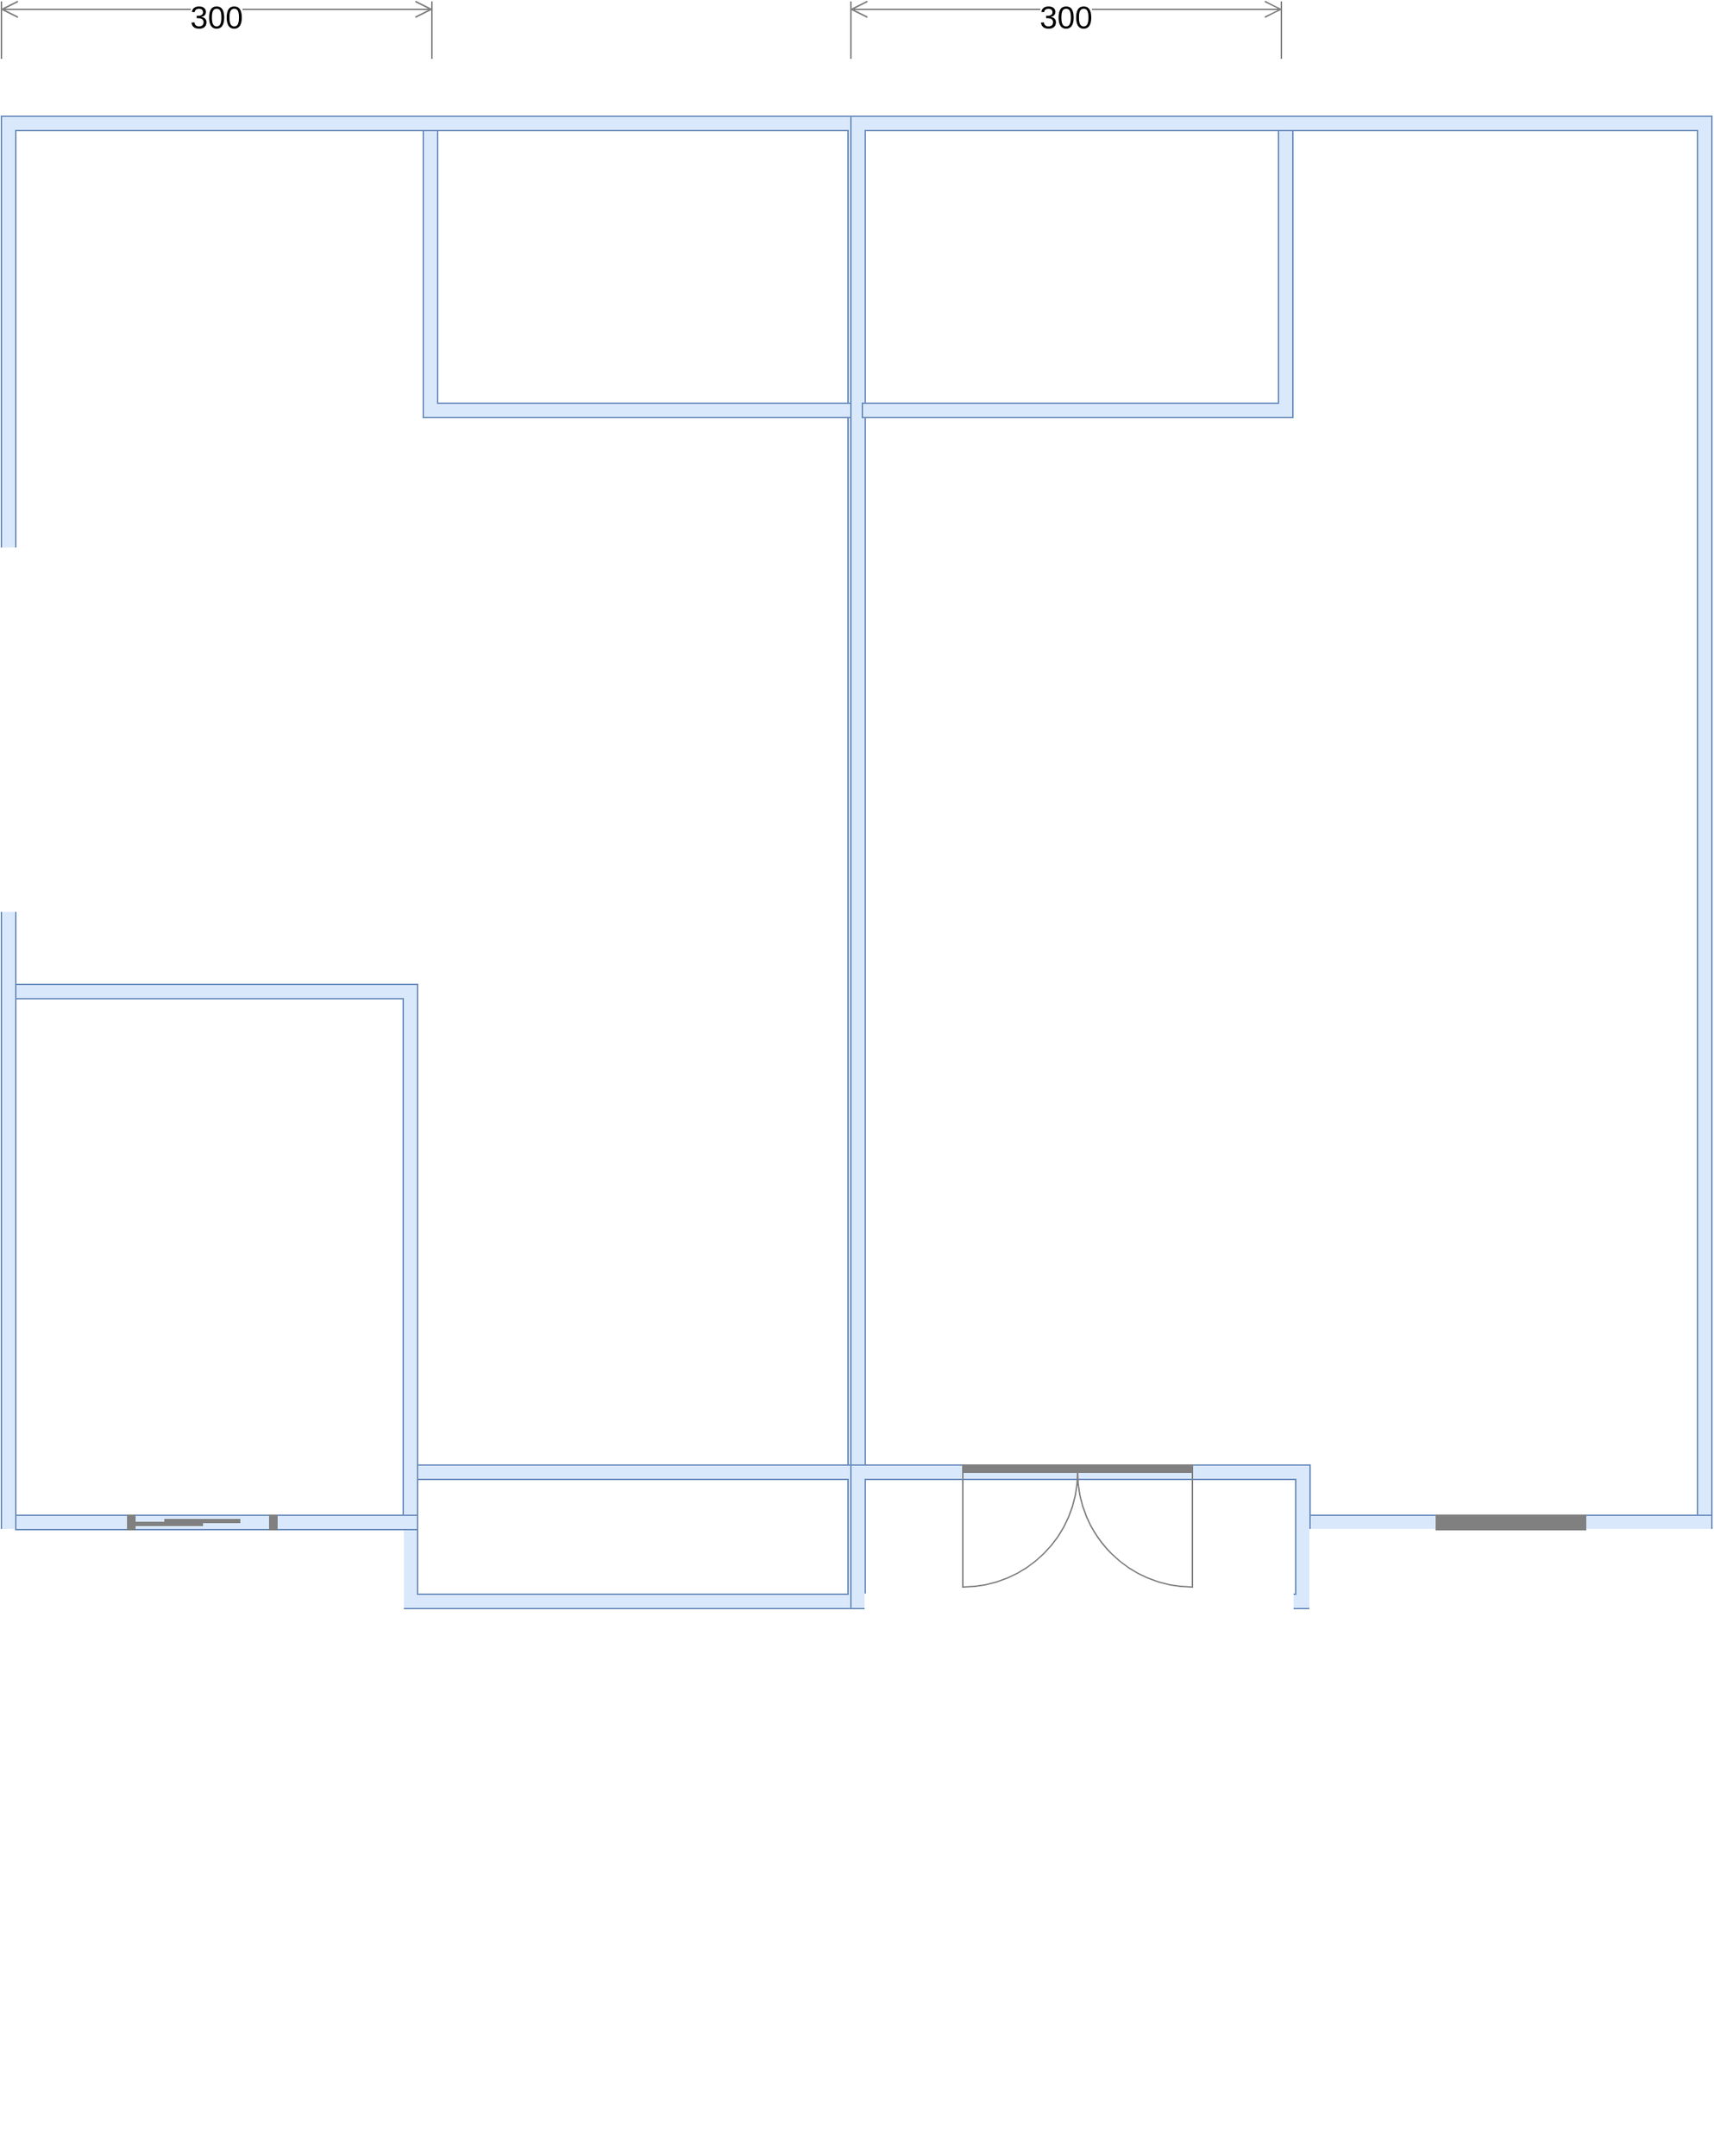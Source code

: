 <mxfile version="14.6.12" type="github">
  <diagram id="v63XBEOkOBMufux7_ZZ_" name="第 1 页">
    <mxGraphModel dx="2310" dy="1502" grid="1" gridSize="10" guides="1" tooltips="1" connect="1" arrows="1" fold="1" page="1" pageScale="1" pageWidth="827" pageHeight="1169" math="0" shadow="0">
      <root>
        <mxCell id="0" />
        <mxCell id="1" parent="0" />
        <mxCell id="KmhT8lnh6dDC9P2NyMov-1" value="" style="verticalLabelPosition=bottom;html=1;verticalAlign=top;align=center;shape=mxgraph.floorplan.room;fillColor=#dae8fc;sketch=0;shadow=0;strokeColor=#6c8ebf;" vertex="1" parent="1">
          <mxGeometry x="120" y="160" width="600" height="1040" as="geometry" />
        </mxCell>
        <mxCell id="KmhT8lnh6dDC9P2NyMov-4" value="" style="verticalLabelPosition=bottom;html=1;verticalAlign=top;align=center;shape=mxgraph.floorplan.room;fillColor=#dae8fc;shadow=0;sketch=0;strokeColor=#6c8ebf;strokeWidth=1;" vertex="1" parent="1">
          <mxGeometry x="400" y="1100" width="320" height="100" as="geometry" />
        </mxCell>
        <mxCell id="KmhT8lnh6dDC9P2NyMov-7" value="" style="rounded=0;whiteSpace=wrap;html=1;shadow=0;sketch=0;strokeColor=#FFFFFF;strokeWidth=1;" vertex="1" parent="1">
          <mxGeometry x="120" y="1145" width="280" height="105" as="geometry" />
        </mxCell>
        <mxCell id="KmhT8lnh6dDC9P2NyMov-8" value="" style="verticalLabelPosition=bottom;html=1;verticalAlign=top;align=center;shape=mxgraph.floorplan.wallCorner;fillColor=#dae8fc;direction=south;shadow=0;sketch=0;strokeColor=#6c8ebf;strokeWidth=1;" vertex="1" parent="1">
          <mxGeometry x="130" y="765" width="280" height="380" as="geometry" />
        </mxCell>
        <mxCell id="KmhT8lnh6dDC9P2NyMov-9" value="" style="verticalLabelPosition=bottom;html=1;verticalAlign=top;align=center;shape=mxgraph.floorplan.wall;fillColor=#dae8fc;shadow=0;sketch=0;strokeColor=#6c8ebf;strokeWidth=1;" vertex="1" parent="1">
          <mxGeometry x="130" y="1135" width="280" height="10" as="geometry" />
        </mxCell>
        <mxCell id="KmhT8lnh6dDC9P2NyMov-10" value="" style="verticalLabelPosition=bottom;html=1;verticalAlign=top;align=center;shape=mxgraph.floorplan.wallCorner;fillColor=#dae8fc;direction=north;shadow=0;sketch=0;strokeColor=#6c8ebf;strokeWidth=1;" vertex="1" parent="1">
          <mxGeometry x="414" y="170" width="300" height="200" as="geometry" />
        </mxCell>
        <mxCell id="KmhT8lnh6dDC9P2NyMov-14" value="&lt;font style=&quot;font-size: 22px&quot;&gt;300&lt;/font&gt;" style="shape=dimension;direction=west;whiteSpace=wrap;html=1;align=center;points=[];verticalAlign=top;spacingTop=-8;labelBackgroundColor=#ffffff;shadow=0;sketch=0;strokeColor=#808080;strokeWidth=1;fillColor=#808080;" vertex="1" parent="1">
          <mxGeometry x="120" y="80" width="300" height="40" as="geometry" />
        </mxCell>
        <mxCell id="KmhT8lnh6dDC9P2NyMov-22" value="" style="verticalLabelPosition=bottom;html=1;verticalAlign=top;align=center;shape=mxgraph.floorplan.room;fillColor=#dae8fc;sketch=0;shadow=0;strokeColor=#6c8ebf;direction=west;" vertex="1" parent="1">
          <mxGeometry x="712" y="160" width="600" height="1040" as="geometry" />
        </mxCell>
        <mxCell id="KmhT8lnh6dDC9P2NyMov-23" value="" style="verticalLabelPosition=bottom;html=1;verticalAlign=top;align=center;shape=mxgraph.floorplan.room;fillColor=#dae8fc;shadow=0;sketch=0;strokeColor=#6c8ebf;strokeWidth=1;direction=west;" vertex="1" parent="1">
          <mxGeometry x="712" y="1100" width="320" height="100" as="geometry" />
        </mxCell>
        <mxCell id="KmhT8lnh6dDC9P2NyMov-28" value="&lt;font style=&quot;font-size: 22px&quot;&gt;300&lt;/font&gt;" style="shape=dimension;direction=west;whiteSpace=wrap;html=1;align=center;points=[];verticalAlign=top;spacingTop=-8;labelBackgroundColor=#ffffff;shadow=0;sketch=0;strokeColor=#808080;strokeWidth=1;fillColor=#808080;" vertex="1" parent="1">
          <mxGeometry x="712" y="80" width="300" height="40" as="geometry" />
        </mxCell>
        <mxCell id="KmhT8lnh6dDC9P2NyMov-29" value="" style="verticalLabelPosition=bottom;html=1;verticalAlign=top;align=center;shape=mxgraph.floorplan.wallCorner;fillColor=#dae8fc;direction=west;shadow=0;sketch=0;strokeColor=#6c8ebf;strokeWidth=1;" vertex="1" parent="1">
          <mxGeometry x="720" y="170" width="300" height="200" as="geometry" />
        </mxCell>
        <mxCell id="KmhT8lnh6dDC9P2NyMov-30" value="" style="verticalLabelPosition=bottom;html=1;verticalAlign=top;align=center;shape=mxgraph.floorplan.wall;fillColor=#dae8fc;shadow=0;sketch=0;strokeColor=#6c8ebf;strokeWidth=1;" vertex="1" parent="1">
          <mxGeometry x="1032" y="1135" width="280" height="10" as="geometry" />
        </mxCell>
        <mxCell id="KmhT8lnh6dDC9P2NyMov-24" value="" style="rounded=0;whiteSpace=wrap;html=1;shadow=0;sketch=0;strokeColor=#FFFFFF;strokeWidth=1;direction=west;" vertex="1" parent="1">
          <mxGeometry x="1032" y="1145" width="280" height="105" as="geometry" />
        </mxCell>
        <mxCell id="KmhT8lnh6dDC9P2NyMov-31" value="" style="verticalLabelPosition=bottom;html=1;verticalAlign=top;align=center;shape=mxgraph.floorplan.windowGlider;dx=0.25;shadow=0;sketch=0;strokeColor=#808080;strokeWidth=1;fillColor=#808080;" vertex="1" parent="1">
          <mxGeometry x="1120" y="700" width="100" height="880" as="geometry" />
        </mxCell>
        <mxCell id="KmhT8lnh6dDC9P2NyMov-32" value="" style="verticalLabelPosition=bottom;html=1;verticalAlign=top;align=center;shape=mxgraph.floorplan.doorUneven;dx=0.5;shadow=0;sketch=0;strokeColor=#808080;strokeWidth=1;fillColor=#808080;" vertex="1" parent="1">
          <mxGeometry x="790" y="1100" width="160" height="85" as="geometry" />
        </mxCell>
        <mxCell id="KmhT8lnh6dDC9P2NyMov-34" value="" style="verticalLabelPosition=bottom;html=1;verticalAlign=top;align=center;shape=mxgraph.floorplan.doorBypass;dx=0.25;shadow=0;sketch=0;strokeColor=#808080;strokeWidth=1;fillColor=#808080;" vertex="1" parent="1">
          <mxGeometry x="1120" y="1135" width="104" height="10" as="geometry" />
        </mxCell>
        <mxCell id="KmhT8lnh6dDC9P2NyMov-33" value="" style="verticalLabelPosition=bottom;html=1;verticalAlign=top;align=center;shape=mxgraph.floorplan.doorSlidingGlass;dx=0.25;shadow=0;sketch=0;strokeColor=#808080;strokeWidth=1;fillColor=#808080;" vertex="1" parent="1">
          <mxGeometry x="208" y="1135" width="104" height="10" as="geometry" />
        </mxCell>
        <mxCell id="KmhT8lnh6dDC9P2NyMov-35" value="" style="rounded=0;whiteSpace=wrap;html=1;shadow=0;sketch=0;strokeColor=#FFFFFF;strokeWidth=1;direction=west;" vertex="1" parent="1">
          <mxGeometry x="722" y="1190" width="298" height="80" as="geometry" />
        </mxCell>
      </root>
    </mxGraphModel>
  </diagram>
</mxfile>
